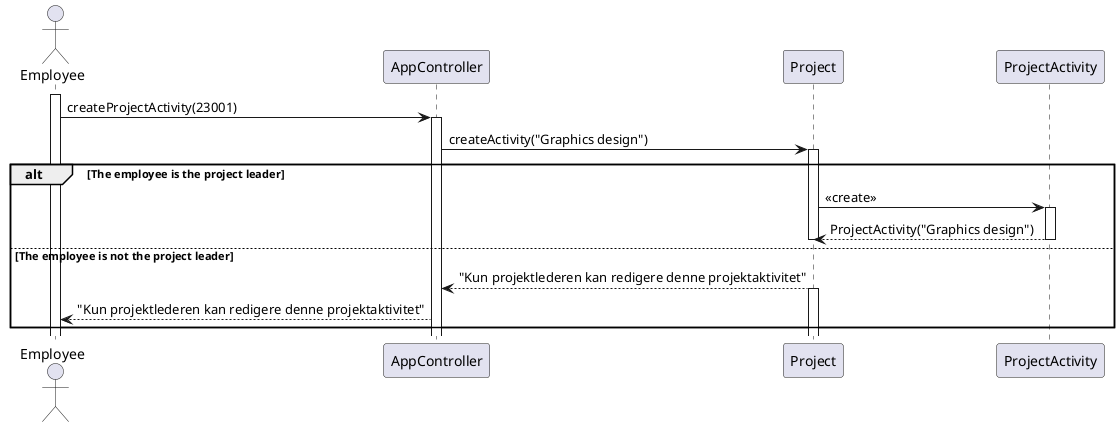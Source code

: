 @startuml createActivityPL
actor "Employee" as emp
participant AppController as app
participant Project as p
participant ProjectActivity as pa

activate emp
emp -> app : createProjectActivity(23001)
activate app
app -> p : createActivity("Graphics design")
activate p
alt The employee is the project leader
p -> pa : <<create>>
activate pa
pa --> p : ProjectActivity("Graphics design")
deactivate pa
deactivate p
else The employee is not the project leader
p --> app : "Kun projektlederen kan redigere denne projektaktivitet"
activate p
app --> emp : "Kun projektlederen kan redigere denne projektaktivitet"
end
@enduml